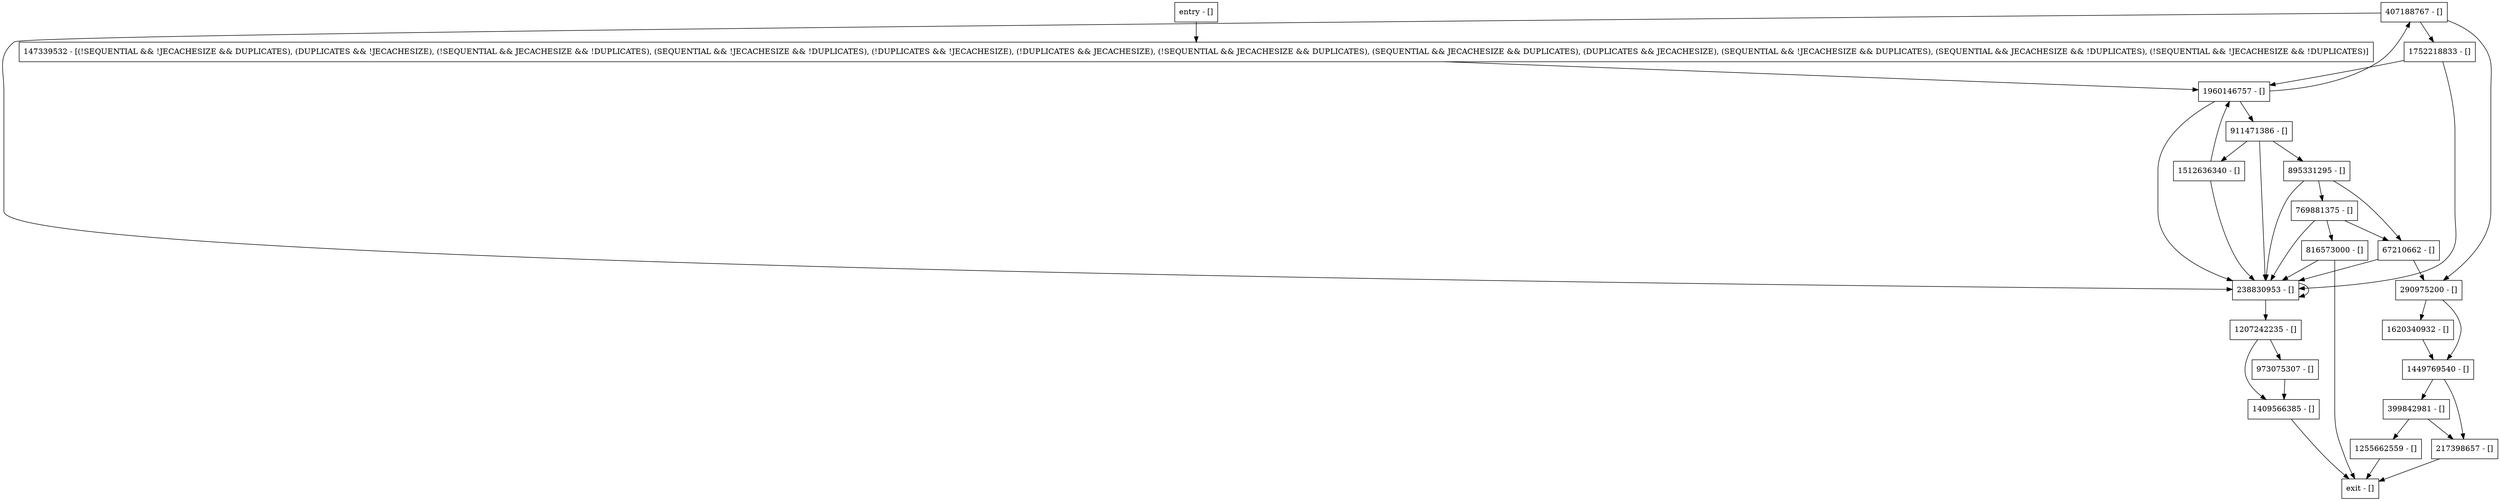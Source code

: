 digraph findBinForInsert {
node [shape=record];
407188767 [label="407188767 - []"];
1960146757 [label="1960146757 - []"];
973075307 [label="973075307 - []"];
1512636340 [label="1512636340 - []"];
895331295 [label="895331295 - []"];
399842981 [label="399842981 - []"];
1255662559 [label="1255662559 - []"];
769881375 [label="769881375 - []"];
290975200 [label="290975200 - []"];
217398657 [label="217398657 - []"];
1207242235 [label="1207242235 - []"];
816573000 [label="816573000 - []"];
entry [label="entry - []"];
exit [label="exit - []"];
147339532 [label="147339532 - [(!SEQUENTIAL && !JECACHESIZE && DUPLICATES), (DUPLICATES && !JECACHESIZE), (!SEQUENTIAL && JECACHESIZE && !DUPLICATES), (SEQUENTIAL && !JECACHESIZE && !DUPLICATES), (!DUPLICATES && !JECACHESIZE), (!DUPLICATES && JECACHESIZE), (!SEQUENTIAL && JECACHESIZE && DUPLICATES), (SEQUENTIAL && JECACHESIZE && DUPLICATES), (DUPLICATES && JECACHESIZE), (SEQUENTIAL && !JECACHESIZE && DUPLICATES), (SEQUENTIAL && JECACHESIZE && !DUPLICATES), (!SEQUENTIAL && !JECACHESIZE && !DUPLICATES)]"];
238830953 [label="238830953 - []"];
1620340932 [label="1620340932 - []"];
67210662 [label="67210662 - []"];
1409566385 [label="1409566385 - []"];
1752218833 [label="1752218833 - []"];
1449769540 [label="1449769540 - []"];
911471386 [label="911471386 - []"];
entry;
exit;
407188767 -> 238830953;
407188767 -> 1752218833;
407188767 -> 290975200;
1960146757 -> 407188767;
1960146757 -> 238830953;
1960146757 -> 911471386;
973075307 -> 1409566385;
1512636340 -> 1960146757;
1512636340 -> 238830953;
895331295 -> 238830953;
895331295 -> 67210662;
895331295 -> 769881375;
399842981 -> 1255662559;
399842981 -> 217398657;
1255662559 -> exit;
769881375 -> 238830953;
769881375 -> 67210662;
769881375 -> 816573000;
290975200 -> 1620340932;
290975200 -> 1449769540;
217398657 -> exit;
1207242235 -> 973075307;
1207242235 -> 1409566385;
816573000 -> exit;
816573000 -> 238830953;
entry -> 147339532;
147339532 -> 1960146757;
238830953 -> 238830953;
238830953 -> 1207242235;
1620340932 -> 1449769540;
67210662 -> 238830953;
67210662 -> 290975200;
1409566385 -> exit;
1752218833 -> 1960146757;
1752218833 -> 238830953;
1449769540 -> 399842981;
1449769540 -> 217398657;
911471386 -> 238830953;
911471386 -> 1512636340;
911471386 -> 895331295;
}
